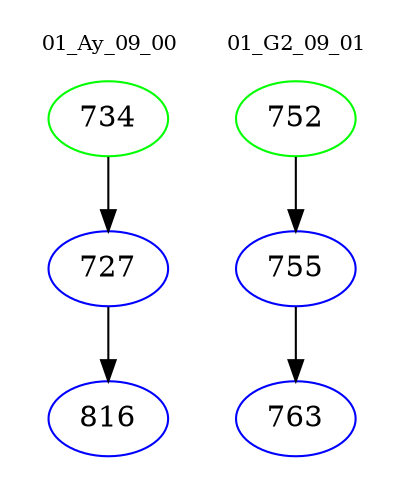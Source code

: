 digraph{
subgraph cluster_0 {
color = white
label = "01_Ay_09_00";
fontsize=10;
T0_734 [label="734", color="green"]
T0_734 -> T0_727 [color="black"]
T0_727 [label="727", color="blue"]
T0_727 -> T0_816 [color="black"]
T0_816 [label="816", color="blue"]
}
subgraph cluster_1 {
color = white
label = "01_G2_09_01";
fontsize=10;
T1_752 [label="752", color="green"]
T1_752 -> T1_755 [color="black"]
T1_755 [label="755", color="blue"]
T1_755 -> T1_763 [color="black"]
T1_763 [label="763", color="blue"]
}
}
